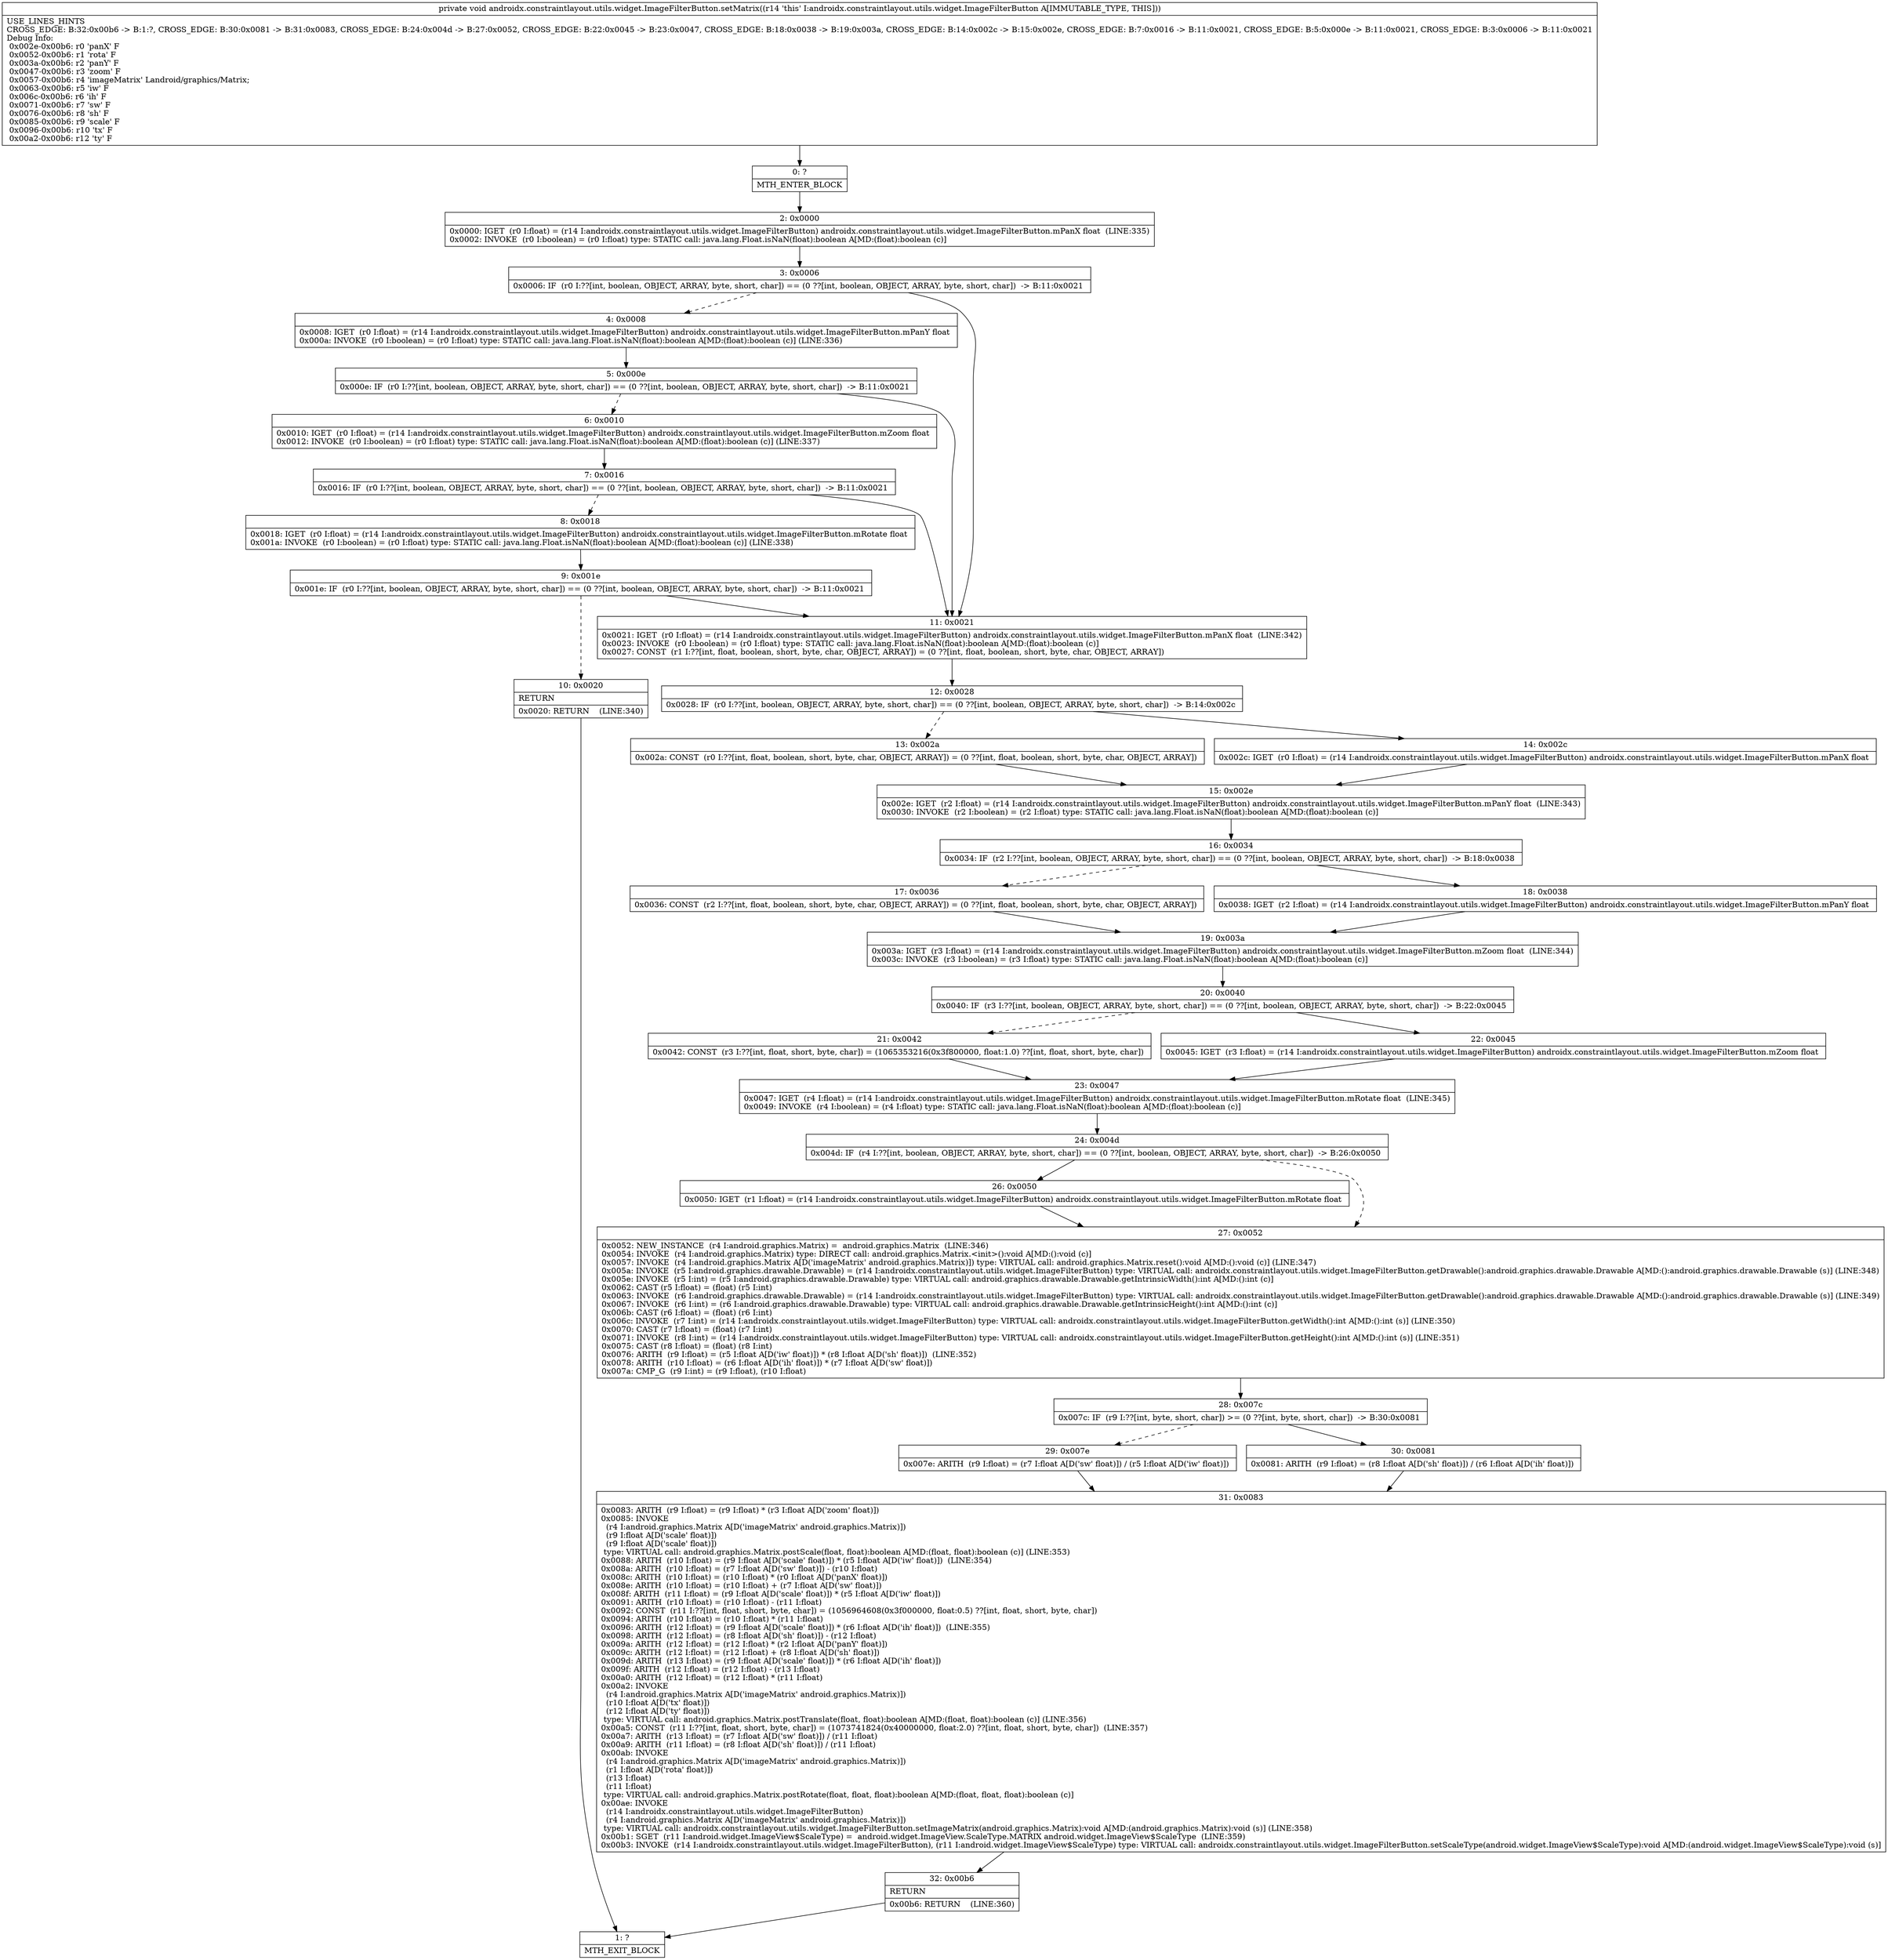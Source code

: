 digraph "CFG forandroidx.constraintlayout.utils.widget.ImageFilterButton.setMatrix()V" {
Node_0 [shape=record,label="{0\:\ ?|MTH_ENTER_BLOCK\l}"];
Node_2 [shape=record,label="{2\:\ 0x0000|0x0000: IGET  (r0 I:float) = (r14 I:androidx.constraintlayout.utils.widget.ImageFilterButton) androidx.constraintlayout.utils.widget.ImageFilterButton.mPanX float  (LINE:335)\l0x0002: INVOKE  (r0 I:boolean) = (r0 I:float) type: STATIC call: java.lang.Float.isNaN(float):boolean A[MD:(float):boolean (c)]\l}"];
Node_3 [shape=record,label="{3\:\ 0x0006|0x0006: IF  (r0 I:??[int, boolean, OBJECT, ARRAY, byte, short, char]) == (0 ??[int, boolean, OBJECT, ARRAY, byte, short, char])  \-\> B:11:0x0021 \l}"];
Node_4 [shape=record,label="{4\:\ 0x0008|0x0008: IGET  (r0 I:float) = (r14 I:androidx.constraintlayout.utils.widget.ImageFilterButton) androidx.constraintlayout.utils.widget.ImageFilterButton.mPanY float \l0x000a: INVOKE  (r0 I:boolean) = (r0 I:float) type: STATIC call: java.lang.Float.isNaN(float):boolean A[MD:(float):boolean (c)] (LINE:336)\l}"];
Node_5 [shape=record,label="{5\:\ 0x000e|0x000e: IF  (r0 I:??[int, boolean, OBJECT, ARRAY, byte, short, char]) == (0 ??[int, boolean, OBJECT, ARRAY, byte, short, char])  \-\> B:11:0x0021 \l}"];
Node_6 [shape=record,label="{6\:\ 0x0010|0x0010: IGET  (r0 I:float) = (r14 I:androidx.constraintlayout.utils.widget.ImageFilterButton) androidx.constraintlayout.utils.widget.ImageFilterButton.mZoom float \l0x0012: INVOKE  (r0 I:boolean) = (r0 I:float) type: STATIC call: java.lang.Float.isNaN(float):boolean A[MD:(float):boolean (c)] (LINE:337)\l}"];
Node_7 [shape=record,label="{7\:\ 0x0016|0x0016: IF  (r0 I:??[int, boolean, OBJECT, ARRAY, byte, short, char]) == (0 ??[int, boolean, OBJECT, ARRAY, byte, short, char])  \-\> B:11:0x0021 \l}"];
Node_8 [shape=record,label="{8\:\ 0x0018|0x0018: IGET  (r0 I:float) = (r14 I:androidx.constraintlayout.utils.widget.ImageFilterButton) androidx.constraintlayout.utils.widget.ImageFilterButton.mRotate float \l0x001a: INVOKE  (r0 I:boolean) = (r0 I:float) type: STATIC call: java.lang.Float.isNaN(float):boolean A[MD:(float):boolean (c)] (LINE:338)\l}"];
Node_9 [shape=record,label="{9\:\ 0x001e|0x001e: IF  (r0 I:??[int, boolean, OBJECT, ARRAY, byte, short, char]) == (0 ??[int, boolean, OBJECT, ARRAY, byte, short, char])  \-\> B:11:0x0021 \l}"];
Node_10 [shape=record,label="{10\:\ 0x0020|RETURN\l|0x0020: RETURN    (LINE:340)\l}"];
Node_1 [shape=record,label="{1\:\ ?|MTH_EXIT_BLOCK\l}"];
Node_11 [shape=record,label="{11\:\ 0x0021|0x0021: IGET  (r0 I:float) = (r14 I:androidx.constraintlayout.utils.widget.ImageFilterButton) androidx.constraintlayout.utils.widget.ImageFilterButton.mPanX float  (LINE:342)\l0x0023: INVOKE  (r0 I:boolean) = (r0 I:float) type: STATIC call: java.lang.Float.isNaN(float):boolean A[MD:(float):boolean (c)]\l0x0027: CONST  (r1 I:??[int, float, boolean, short, byte, char, OBJECT, ARRAY]) = (0 ??[int, float, boolean, short, byte, char, OBJECT, ARRAY]) \l}"];
Node_12 [shape=record,label="{12\:\ 0x0028|0x0028: IF  (r0 I:??[int, boolean, OBJECT, ARRAY, byte, short, char]) == (0 ??[int, boolean, OBJECT, ARRAY, byte, short, char])  \-\> B:14:0x002c \l}"];
Node_13 [shape=record,label="{13\:\ 0x002a|0x002a: CONST  (r0 I:??[int, float, boolean, short, byte, char, OBJECT, ARRAY]) = (0 ??[int, float, boolean, short, byte, char, OBJECT, ARRAY]) \l}"];
Node_15 [shape=record,label="{15\:\ 0x002e|0x002e: IGET  (r2 I:float) = (r14 I:androidx.constraintlayout.utils.widget.ImageFilterButton) androidx.constraintlayout.utils.widget.ImageFilterButton.mPanY float  (LINE:343)\l0x0030: INVOKE  (r2 I:boolean) = (r2 I:float) type: STATIC call: java.lang.Float.isNaN(float):boolean A[MD:(float):boolean (c)]\l}"];
Node_16 [shape=record,label="{16\:\ 0x0034|0x0034: IF  (r2 I:??[int, boolean, OBJECT, ARRAY, byte, short, char]) == (0 ??[int, boolean, OBJECT, ARRAY, byte, short, char])  \-\> B:18:0x0038 \l}"];
Node_17 [shape=record,label="{17\:\ 0x0036|0x0036: CONST  (r2 I:??[int, float, boolean, short, byte, char, OBJECT, ARRAY]) = (0 ??[int, float, boolean, short, byte, char, OBJECT, ARRAY]) \l}"];
Node_19 [shape=record,label="{19\:\ 0x003a|0x003a: IGET  (r3 I:float) = (r14 I:androidx.constraintlayout.utils.widget.ImageFilterButton) androidx.constraintlayout.utils.widget.ImageFilterButton.mZoom float  (LINE:344)\l0x003c: INVOKE  (r3 I:boolean) = (r3 I:float) type: STATIC call: java.lang.Float.isNaN(float):boolean A[MD:(float):boolean (c)]\l}"];
Node_20 [shape=record,label="{20\:\ 0x0040|0x0040: IF  (r3 I:??[int, boolean, OBJECT, ARRAY, byte, short, char]) == (0 ??[int, boolean, OBJECT, ARRAY, byte, short, char])  \-\> B:22:0x0045 \l}"];
Node_21 [shape=record,label="{21\:\ 0x0042|0x0042: CONST  (r3 I:??[int, float, short, byte, char]) = (1065353216(0x3f800000, float:1.0) ??[int, float, short, byte, char]) \l}"];
Node_23 [shape=record,label="{23\:\ 0x0047|0x0047: IGET  (r4 I:float) = (r14 I:androidx.constraintlayout.utils.widget.ImageFilterButton) androidx.constraintlayout.utils.widget.ImageFilterButton.mRotate float  (LINE:345)\l0x0049: INVOKE  (r4 I:boolean) = (r4 I:float) type: STATIC call: java.lang.Float.isNaN(float):boolean A[MD:(float):boolean (c)]\l}"];
Node_24 [shape=record,label="{24\:\ 0x004d|0x004d: IF  (r4 I:??[int, boolean, OBJECT, ARRAY, byte, short, char]) == (0 ??[int, boolean, OBJECT, ARRAY, byte, short, char])  \-\> B:26:0x0050 \l}"];
Node_26 [shape=record,label="{26\:\ 0x0050|0x0050: IGET  (r1 I:float) = (r14 I:androidx.constraintlayout.utils.widget.ImageFilterButton) androidx.constraintlayout.utils.widget.ImageFilterButton.mRotate float \l}"];
Node_27 [shape=record,label="{27\:\ 0x0052|0x0052: NEW_INSTANCE  (r4 I:android.graphics.Matrix) =  android.graphics.Matrix  (LINE:346)\l0x0054: INVOKE  (r4 I:android.graphics.Matrix) type: DIRECT call: android.graphics.Matrix.\<init\>():void A[MD:():void (c)]\l0x0057: INVOKE  (r4 I:android.graphics.Matrix A[D('imageMatrix' android.graphics.Matrix)]) type: VIRTUAL call: android.graphics.Matrix.reset():void A[MD:():void (c)] (LINE:347)\l0x005a: INVOKE  (r5 I:android.graphics.drawable.Drawable) = (r14 I:androidx.constraintlayout.utils.widget.ImageFilterButton) type: VIRTUAL call: androidx.constraintlayout.utils.widget.ImageFilterButton.getDrawable():android.graphics.drawable.Drawable A[MD:():android.graphics.drawable.Drawable (s)] (LINE:348)\l0x005e: INVOKE  (r5 I:int) = (r5 I:android.graphics.drawable.Drawable) type: VIRTUAL call: android.graphics.drawable.Drawable.getIntrinsicWidth():int A[MD:():int (c)]\l0x0062: CAST (r5 I:float) = (float) (r5 I:int) \l0x0063: INVOKE  (r6 I:android.graphics.drawable.Drawable) = (r14 I:androidx.constraintlayout.utils.widget.ImageFilterButton) type: VIRTUAL call: androidx.constraintlayout.utils.widget.ImageFilterButton.getDrawable():android.graphics.drawable.Drawable A[MD:():android.graphics.drawable.Drawable (s)] (LINE:349)\l0x0067: INVOKE  (r6 I:int) = (r6 I:android.graphics.drawable.Drawable) type: VIRTUAL call: android.graphics.drawable.Drawable.getIntrinsicHeight():int A[MD:():int (c)]\l0x006b: CAST (r6 I:float) = (float) (r6 I:int) \l0x006c: INVOKE  (r7 I:int) = (r14 I:androidx.constraintlayout.utils.widget.ImageFilterButton) type: VIRTUAL call: androidx.constraintlayout.utils.widget.ImageFilterButton.getWidth():int A[MD:():int (s)] (LINE:350)\l0x0070: CAST (r7 I:float) = (float) (r7 I:int) \l0x0071: INVOKE  (r8 I:int) = (r14 I:androidx.constraintlayout.utils.widget.ImageFilterButton) type: VIRTUAL call: androidx.constraintlayout.utils.widget.ImageFilterButton.getHeight():int A[MD:():int (s)] (LINE:351)\l0x0075: CAST (r8 I:float) = (float) (r8 I:int) \l0x0076: ARITH  (r9 I:float) = (r5 I:float A[D('iw' float)]) * (r8 I:float A[D('sh' float)])  (LINE:352)\l0x0078: ARITH  (r10 I:float) = (r6 I:float A[D('ih' float)]) * (r7 I:float A[D('sw' float)]) \l0x007a: CMP_G  (r9 I:int) = (r9 I:float), (r10 I:float) \l}"];
Node_28 [shape=record,label="{28\:\ 0x007c|0x007c: IF  (r9 I:??[int, byte, short, char]) \>= (0 ??[int, byte, short, char])  \-\> B:30:0x0081 \l}"];
Node_29 [shape=record,label="{29\:\ 0x007e|0x007e: ARITH  (r9 I:float) = (r7 I:float A[D('sw' float)]) \/ (r5 I:float A[D('iw' float)]) \l}"];
Node_31 [shape=record,label="{31\:\ 0x0083|0x0083: ARITH  (r9 I:float) = (r9 I:float) * (r3 I:float A[D('zoom' float)]) \l0x0085: INVOKE  \l  (r4 I:android.graphics.Matrix A[D('imageMatrix' android.graphics.Matrix)])\l  (r9 I:float A[D('scale' float)])\l  (r9 I:float A[D('scale' float)])\l type: VIRTUAL call: android.graphics.Matrix.postScale(float, float):boolean A[MD:(float, float):boolean (c)] (LINE:353)\l0x0088: ARITH  (r10 I:float) = (r9 I:float A[D('scale' float)]) * (r5 I:float A[D('iw' float)])  (LINE:354)\l0x008a: ARITH  (r10 I:float) = (r7 I:float A[D('sw' float)]) \- (r10 I:float) \l0x008c: ARITH  (r10 I:float) = (r10 I:float) * (r0 I:float A[D('panX' float)]) \l0x008e: ARITH  (r10 I:float) = (r10 I:float) + (r7 I:float A[D('sw' float)]) \l0x008f: ARITH  (r11 I:float) = (r9 I:float A[D('scale' float)]) * (r5 I:float A[D('iw' float)]) \l0x0091: ARITH  (r10 I:float) = (r10 I:float) \- (r11 I:float) \l0x0092: CONST  (r11 I:??[int, float, short, byte, char]) = (1056964608(0x3f000000, float:0.5) ??[int, float, short, byte, char]) \l0x0094: ARITH  (r10 I:float) = (r10 I:float) * (r11 I:float) \l0x0096: ARITH  (r12 I:float) = (r9 I:float A[D('scale' float)]) * (r6 I:float A[D('ih' float)])  (LINE:355)\l0x0098: ARITH  (r12 I:float) = (r8 I:float A[D('sh' float)]) \- (r12 I:float) \l0x009a: ARITH  (r12 I:float) = (r12 I:float) * (r2 I:float A[D('panY' float)]) \l0x009c: ARITH  (r12 I:float) = (r12 I:float) + (r8 I:float A[D('sh' float)]) \l0x009d: ARITH  (r13 I:float) = (r9 I:float A[D('scale' float)]) * (r6 I:float A[D('ih' float)]) \l0x009f: ARITH  (r12 I:float) = (r12 I:float) \- (r13 I:float) \l0x00a0: ARITH  (r12 I:float) = (r12 I:float) * (r11 I:float) \l0x00a2: INVOKE  \l  (r4 I:android.graphics.Matrix A[D('imageMatrix' android.graphics.Matrix)])\l  (r10 I:float A[D('tx' float)])\l  (r12 I:float A[D('ty' float)])\l type: VIRTUAL call: android.graphics.Matrix.postTranslate(float, float):boolean A[MD:(float, float):boolean (c)] (LINE:356)\l0x00a5: CONST  (r11 I:??[int, float, short, byte, char]) = (1073741824(0x40000000, float:2.0) ??[int, float, short, byte, char])  (LINE:357)\l0x00a7: ARITH  (r13 I:float) = (r7 I:float A[D('sw' float)]) \/ (r11 I:float) \l0x00a9: ARITH  (r11 I:float) = (r8 I:float A[D('sh' float)]) \/ (r11 I:float) \l0x00ab: INVOKE  \l  (r4 I:android.graphics.Matrix A[D('imageMatrix' android.graphics.Matrix)])\l  (r1 I:float A[D('rota' float)])\l  (r13 I:float)\l  (r11 I:float)\l type: VIRTUAL call: android.graphics.Matrix.postRotate(float, float, float):boolean A[MD:(float, float, float):boolean (c)]\l0x00ae: INVOKE  \l  (r14 I:androidx.constraintlayout.utils.widget.ImageFilterButton)\l  (r4 I:android.graphics.Matrix A[D('imageMatrix' android.graphics.Matrix)])\l type: VIRTUAL call: androidx.constraintlayout.utils.widget.ImageFilterButton.setImageMatrix(android.graphics.Matrix):void A[MD:(android.graphics.Matrix):void (s)] (LINE:358)\l0x00b1: SGET  (r11 I:android.widget.ImageView$ScaleType) =  android.widget.ImageView.ScaleType.MATRIX android.widget.ImageView$ScaleType  (LINE:359)\l0x00b3: INVOKE  (r14 I:androidx.constraintlayout.utils.widget.ImageFilterButton), (r11 I:android.widget.ImageView$ScaleType) type: VIRTUAL call: androidx.constraintlayout.utils.widget.ImageFilterButton.setScaleType(android.widget.ImageView$ScaleType):void A[MD:(android.widget.ImageView$ScaleType):void (s)]\l}"];
Node_32 [shape=record,label="{32\:\ 0x00b6|RETURN\l|0x00b6: RETURN    (LINE:360)\l}"];
Node_30 [shape=record,label="{30\:\ 0x0081|0x0081: ARITH  (r9 I:float) = (r8 I:float A[D('sh' float)]) \/ (r6 I:float A[D('ih' float)]) \l}"];
Node_22 [shape=record,label="{22\:\ 0x0045|0x0045: IGET  (r3 I:float) = (r14 I:androidx.constraintlayout.utils.widget.ImageFilterButton) androidx.constraintlayout.utils.widget.ImageFilterButton.mZoom float \l}"];
Node_18 [shape=record,label="{18\:\ 0x0038|0x0038: IGET  (r2 I:float) = (r14 I:androidx.constraintlayout.utils.widget.ImageFilterButton) androidx.constraintlayout.utils.widget.ImageFilterButton.mPanY float \l}"];
Node_14 [shape=record,label="{14\:\ 0x002c|0x002c: IGET  (r0 I:float) = (r14 I:androidx.constraintlayout.utils.widget.ImageFilterButton) androidx.constraintlayout.utils.widget.ImageFilterButton.mPanX float \l}"];
MethodNode[shape=record,label="{private void androidx.constraintlayout.utils.widget.ImageFilterButton.setMatrix((r14 'this' I:androidx.constraintlayout.utils.widget.ImageFilterButton A[IMMUTABLE_TYPE, THIS]))  | USE_LINES_HINTS\lCROSS_EDGE: B:32:0x00b6 \-\> B:1:?, CROSS_EDGE: B:30:0x0081 \-\> B:31:0x0083, CROSS_EDGE: B:24:0x004d \-\> B:27:0x0052, CROSS_EDGE: B:22:0x0045 \-\> B:23:0x0047, CROSS_EDGE: B:18:0x0038 \-\> B:19:0x003a, CROSS_EDGE: B:14:0x002c \-\> B:15:0x002e, CROSS_EDGE: B:7:0x0016 \-\> B:11:0x0021, CROSS_EDGE: B:5:0x000e \-\> B:11:0x0021, CROSS_EDGE: B:3:0x0006 \-\> B:11:0x0021\lDebug Info:\l  0x002e\-0x00b6: r0 'panX' F\l  0x0052\-0x00b6: r1 'rota' F\l  0x003a\-0x00b6: r2 'panY' F\l  0x0047\-0x00b6: r3 'zoom' F\l  0x0057\-0x00b6: r4 'imageMatrix' Landroid\/graphics\/Matrix;\l  0x0063\-0x00b6: r5 'iw' F\l  0x006c\-0x00b6: r6 'ih' F\l  0x0071\-0x00b6: r7 'sw' F\l  0x0076\-0x00b6: r8 'sh' F\l  0x0085\-0x00b6: r9 'scale' F\l  0x0096\-0x00b6: r10 'tx' F\l  0x00a2\-0x00b6: r12 'ty' F\l}"];
MethodNode -> Node_0;Node_0 -> Node_2;
Node_2 -> Node_3;
Node_3 -> Node_4[style=dashed];
Node_3 -> Node_11;
Node_4 -> Node_5;
Node_5 -> Node_6[style=dashed];
Node_5 -> Node_11;
Node_6 -> Node_7;
Node_7 -> Node_8[style=dashed];
Node_7 -> Node_11;
Node_8 -> Node_9;
Node_9 -> Node_10[style=dashed];
Node_9 -> Node_11;
Node_10 -> Node_1;
Node_11 -> Node_12;
Node_12 -> Node_13[style=dashed];
Node_12 -> Node_14;
Node_13 -> Node_15;
Node_15 -> Node_16;
Node_16 -> Node_17[style=dashed];
Node_16 -> Node_18;
Node_17 -> Node_19;
Node_19 -> Node_20;
Node_20 -> Node_21[style=dashed];
Node_20 -> Node_22;
Node_21 -> Node_23;
Node_23 -> Node_24;
Node_24 -> Node_26;
Node_24 -> Node_27[style=dashed];
Node_26 -> Node_27;
Node_27 -> Node_28;
Node_28 -> Node_29[style=dashed];
Node_28 -> Node_30;
Node_29 -> Node_31;
Node_31 -> Node_32;
Node_32 -> Node_1;
Node_30 -> Node_31;
Node_22 -> Node_23;
Node_18 -> Node_19;
Node_14 -> Node_15;
}

